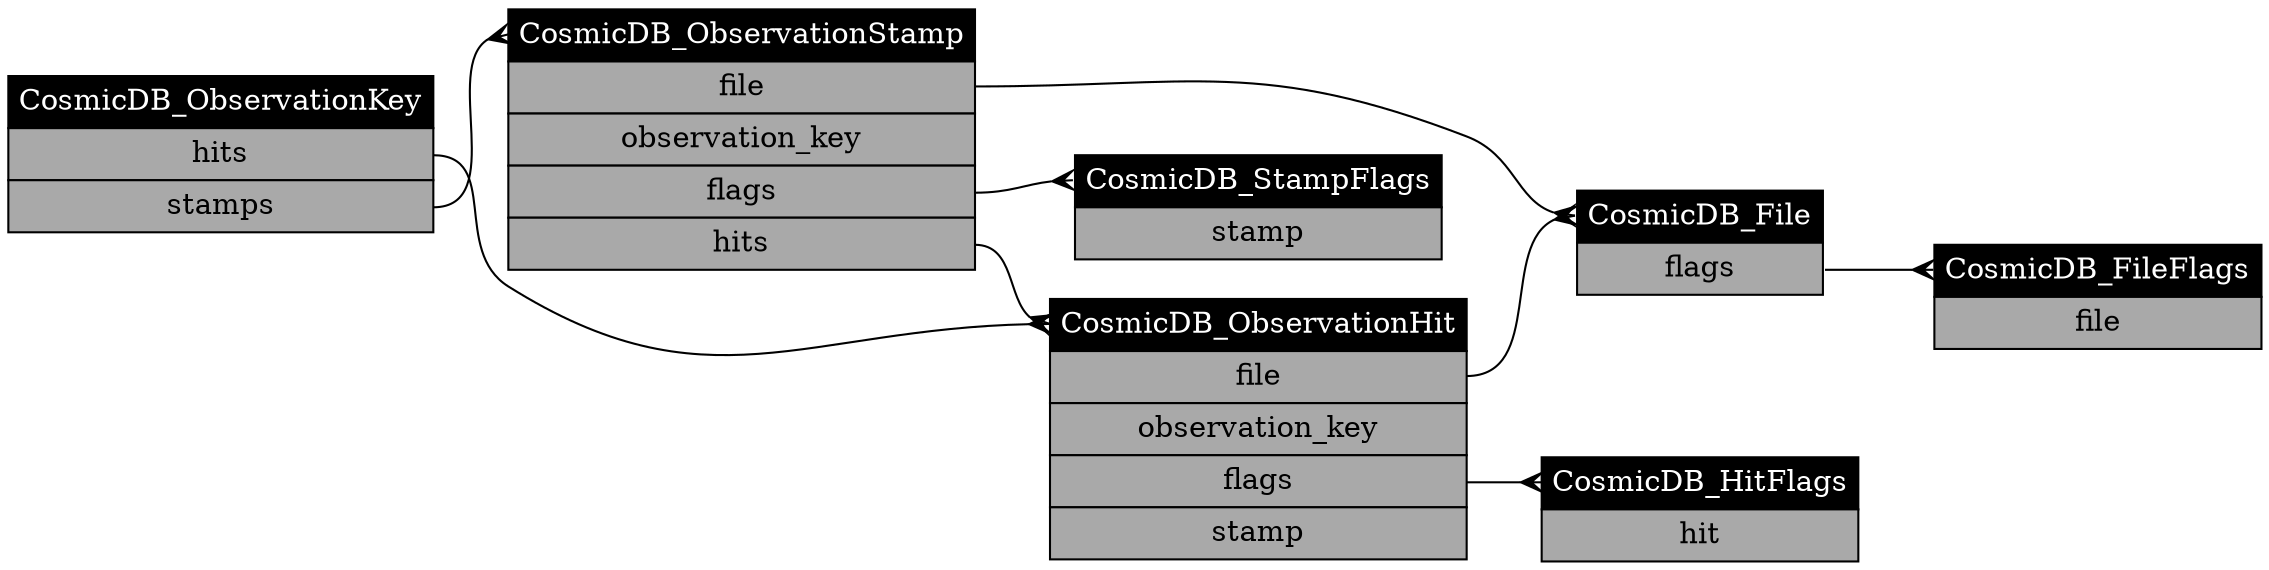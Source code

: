 digraph Storage_Entities {
rankdir=LR;
CosmicDB_ObservationKey [label=<<table border="0" cellborder="1" cellspacing="0" cellpadding="4">
	<tr><td bgcolor="black" port="class"><font color="white">CosmicDB_ObservationKey</font></td></tr>
	<tr><td bgcolor="darkgrey" port="hits">hits</td></tr>
	<tr><td bgcolor="darkgrey" port="stamps">stamps</td></tr>
</table>>, shape=plain];
CosmicDB_ObservationStamp [label=<<table border="0" cellborder="1" cellspacing="0" cellpadding="4">
	<tr><td bgcolor="black" port="class"><font color="white">CosmicDB_ObservationStamp</font></td></tr>
	<tr><td bgcolor="darkgrey" port="file">file</td></tr>
	<tr><td bgcolor="darkgrey" port="observation_key">observation_key</td></tr>
	<tr><td bgcolor="darkgrey" port="flags">flags</td></tr>
	<tr><td bgcolor="darkgrey" port="hits">hits</td></tr>
</table>>, shape=plain];
CosmicDB_ObservationHit [label=<<table border="0" cellborder="1" cellspacing="0" cellpadding="4">
	<tr><td bgcolor="black" port="class"><font color="white">CosmicDB_ObservationHit</font></td></tr>
	<tr><td bgcolor="darkgrey" port="file">file</td></tr>
	<tr><td bgcolor="darkgrey" port="observation_key">observation_key</td></tr>
	<tr><td bgcolor="darkgrey" port="flags">flags</td></tr>
	<tr><td bgcolor="darkgrey" port="stamp">stamp</td></tr>
</table>>, shape=plain];
CosmicDB_HitFlags [label=<<table border="0" cellborder="1" cellspacing="0" cellpadding="4">
	<tr><td bgcolor="black" port="class"><font color="white">CosmicDB_HitFlags</font></td></tr>
	<tr><td bgcolor="darkgrey" port="hit">hit</td></tr>
</table>>, shape=plain];
CosmicDB_StampFlags [label=<<table border="0" cellborder="1" cellspacing="0" cellpadding="4">
	<tr><td bgcolor="black" port="class"><font color="white">CosmicDB_StampFlags</font></td></tr>
	<tr><td bgcolor="darkgrey" port="stamp">stamp</td></tr>
</table>>, shape=plain];
CosmicDB_File [label=<<table border="0" cellborder="1" cellspacing="0" cellpadding="4">
	<tr><td bgcolor="black" port="class"><font color="white">CosmicDB_File</font></td></tr>
	<tr><td bgcolor="darkgrey" port="flags">flags</td></tr>
</table>>, shape=plain];
CosmicDB_FileFlags [label=<<table border="0" cellborder="1" cellspacing="0" cellpadding="4">
	<tr><td bgcolor="black" port="class"><font color="white">CosmicDB_FileFlags</font></td></tr>
	<tr><td bgcolor="darkgrey" port="file">file</td></tr>
</table>>, shape=plain];
CosmicDB_ObservationKey:hits -> CosmicDB_ObservationHit:class  [arrowhead=crow];
CosmicDB_ObservationKey:stamps -> CosmicDB_ObservationStamp:class  [arrowhead=crow];
CosmicDB_ObservationStamp:file -> CosmicDB_File:class  [arrowhead=crow];
CosmicDB_ObservationStamp:flags -> CosmicDB_StampFlags:class  [arrowhead=crow];
CosmicDB_ObservationStamp:hits -> CosmicDB_ObservationHit:class  [arrowhead=crow];
CosmicDB_ObservationHit:file -> CosmicDB_File:class  [arrowhead=crow];
CosmicDB_ObservationHit:flags -> CosmicDB_HitFlags:class  [arrowhead=crow];
CosmicDB_File:flags -> CosmicDB_FileFlags:class  [arrowhead=crow];
}
